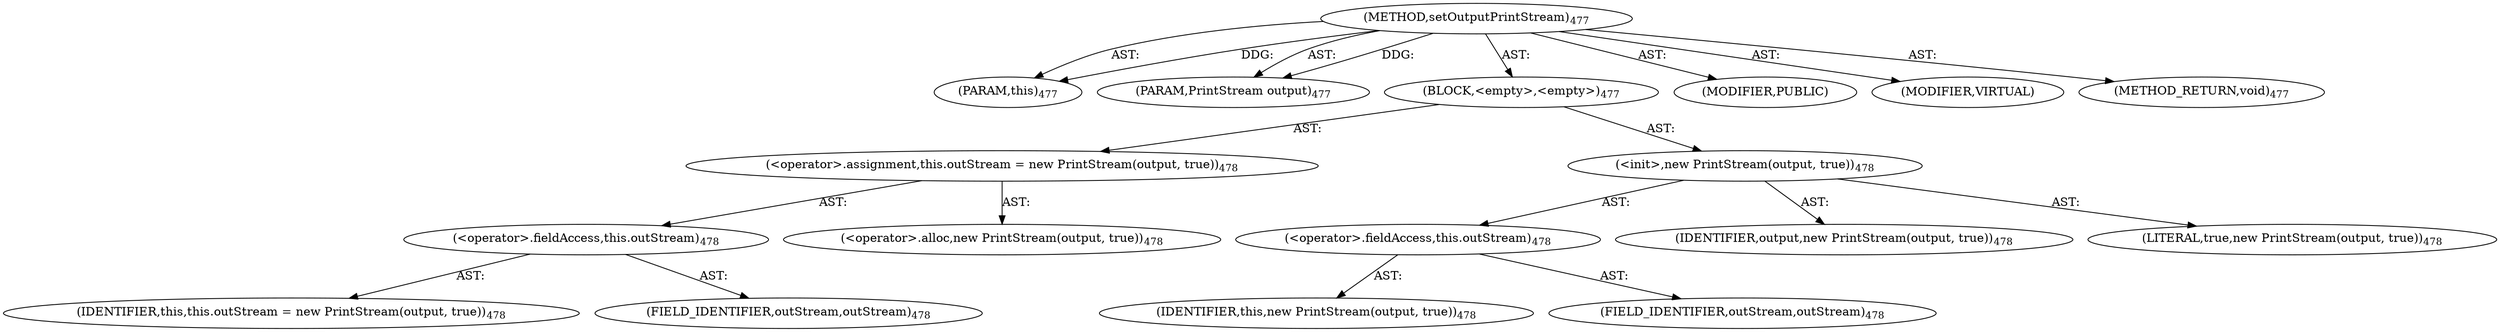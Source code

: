 digraph "setOutputPrintStream" {  
"111669149709" [label = <(METHOD,setOutputPrintStream)<SUB>477</SUB>> ]
"115964116997" [label = <(PARAM,this)<SUB>477</SUB>> ]
"115964117014" [label = <(PARAM,PrintStream output)<SUB>477</SUB>> ]
"25769803834" [label = <(BLOCK,&lt;empty&gt;,&lt;empty&gt;)<SUB>477</SUB>> ]
"30064771412" [label = <(&lt;operator&gt;.assignment,this.outStream = new PrintStream(output, true))<SUB>478</SUB>> ]
"30064771413" [label = <(&lt;operator&gt;.fieldAccess,this.outStream)<SUB>478</SUB>> ]
"68719476741" [label = <(IDENTIFIER,this,this.outStream = new PrintStream(output, true))<SUB>478</SUB>> ]
"55834574941" [label = <(FIELD_IDENTIFIER,outStream,outStream)<SUB>478</SUB>> ]
"30064771414" [label = <(&lt;operator&gt;.alloc,new PrintStream(output, true))<SUB>478</SUB>> ]
"30064771415" [label = <(&lt;init&gt;,new PrintStream(output, true))<SUB>478</SUB>> ]
"30064771416" [label = <(&lt;operator&gt;.fieldAccess,this.outStream)<SUB>478</SUB>> ]
"68719476985" [label = <(IDENTIFIER,this,new PrintStream(output, true))<SUB>478</SUB>> ]
"55834574942" [label = <(FIELD_IDENTIFIER,outStream,outStream)<SUB>478</SUB>> ]
"68719476986" [label = <(IDENTIFIER,output,new PrintStream(output, true))<SUB>478</SUB>> ]
"90194313260" [label = <(LITERAL,true,new PrintStream(output, true))<SUB>478</SUB>> ]
"133143986234" [label = <(MODIFIER,PUBLIC)> ]
"133143986235" [label = <(MODIFIER,VIRTUAL)> ]
"128849018893" [label = <(METHOD_RETURN,void)<SUB>477</SUB>> ]
  "111669149709" -> "115964116997"  [ label = "AST: "] 
  "111669149709" -> "115964117014"  [ label = "AST: "] 
  "111669149709" -> "25769803834"  [ label = "AST: "] 
  "111669149709" -> "133143986234"  [ label = "AST: "] 
  "111669149709" -> "133143986235"  [ label = "AST: "] 
  "111669149709" -> "128849018893"  [ label = "AST: "] 
  "25769803834" -> "30064771412"  [ label = "AST: "] 
  "25769803834" -> "30064771415"  [ label = "AST: "] 
  "30064771412" -> "30064771413"  [ label = "AST: "] 
  "30064771412" -> "30064771414"  [ label = "AST: "] 
  "30064771413" -> "68719476741"  [ label = "AST: "] 
  "30064771413" -> "55834574941"  [ label = "AST: "] 
  "30064771415" -> "30064771416"  [ label = "AST: "] 
  "30064771415" -> "68719476986"  [ label = "AST: "] 
  "30064771415" -> "90194313260"  [ label = "AST: "] 
  "30064771416" -> "68719476985"  [ label = "AST: "] 
  "30064771416" -> "55834574942"  [ label = "AST: "] 
  "111669149709" -> "115964116997"  [ label = "DDG: "] 
  "111669149709" -> "115964117014"  [ label = "DDG: "] 
}
